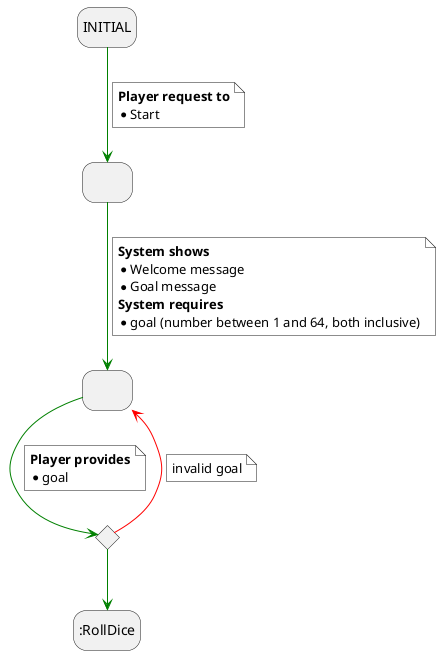 @startuml
hide empty description

state INITIAL

state " " as 1
state " " as 2

state validate <<choice>>

1 -[#green]-> 2
note on link #white
    <b>System shows</b>
    * Welcome message
    * Goal message
    <b>System requires</b>
    * goal (number between 1 and 64, both inclusive)
end note

2 -[#green]-> validate
note on link #white
    <b>Player provides</b>
    * goal
end note

validate -[#red]-> 2
note on link #white
    invalid goal
end note

validate -[#green]-> :RollDice

INITIAL -[#green]-> 1
note on link #white
    <b>Player request to</b>
    * Start
end note

@enduml
